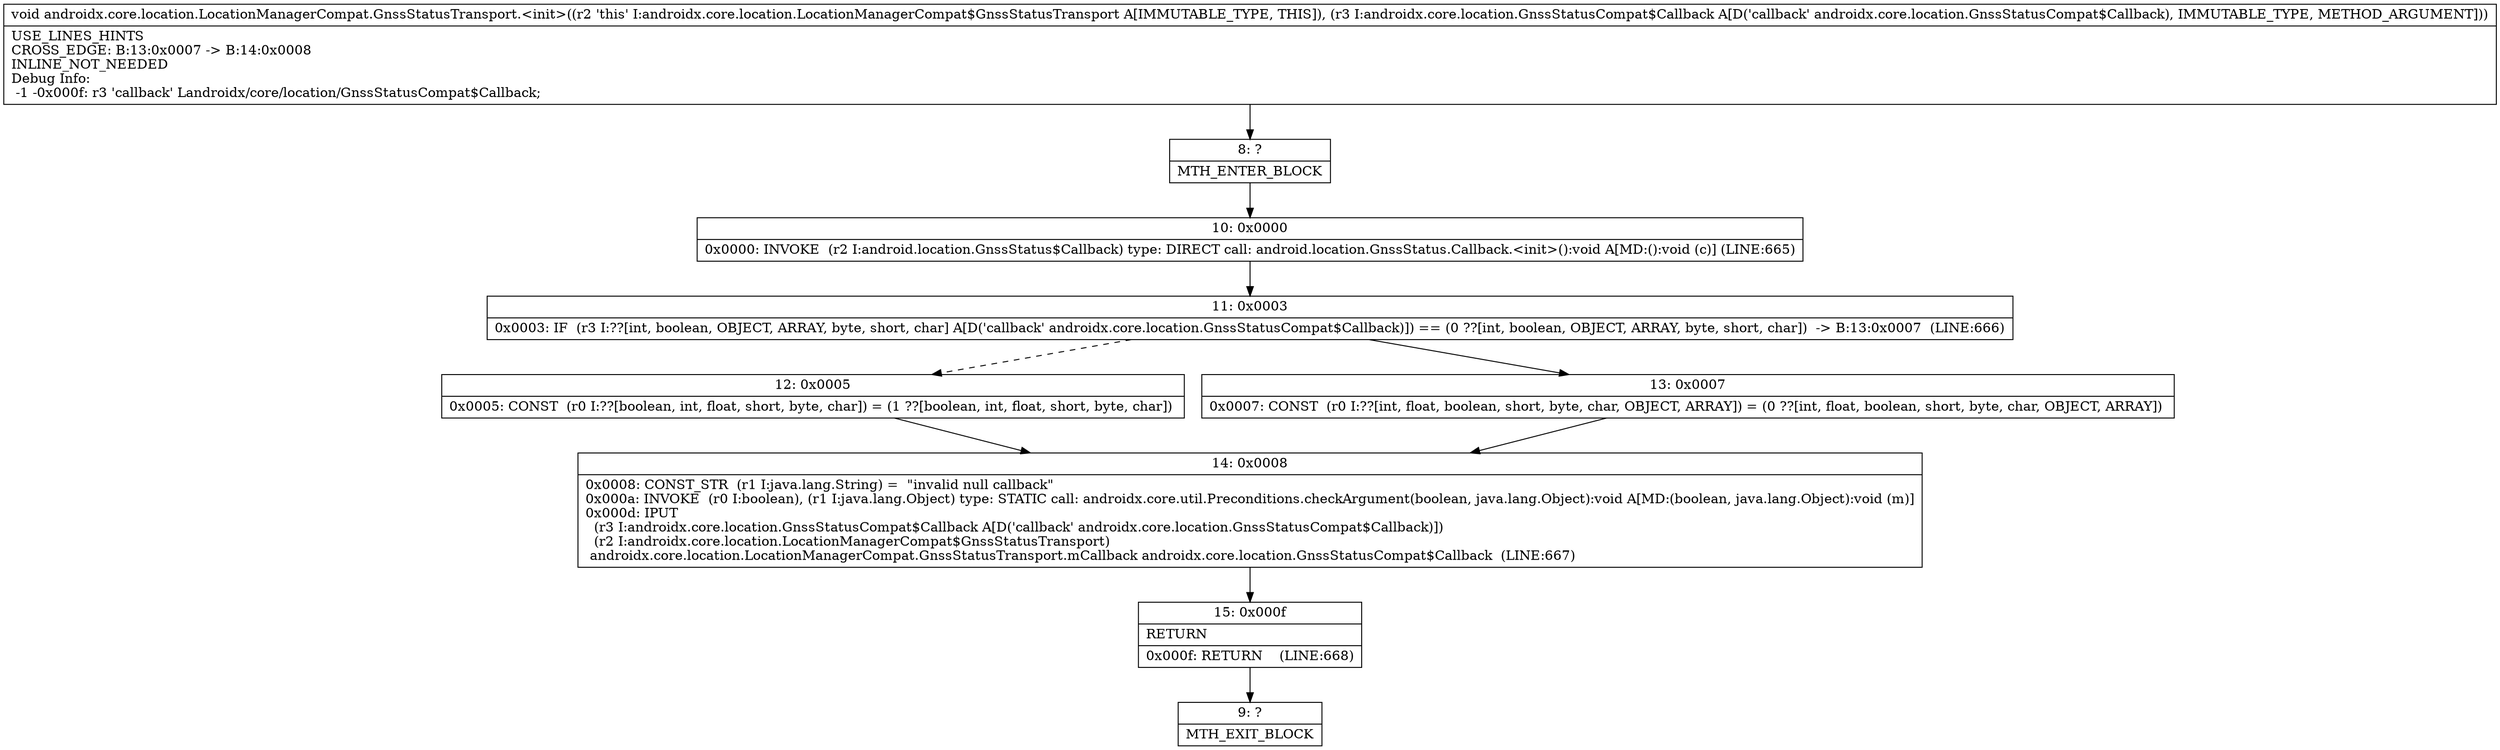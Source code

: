 digraph "CFG forandroidx.core.location.LocationManagerCompat.GnssStatusTransport.\<init\>(Landroidx\/core\/location\/GnssStatusCompat$Callback;)V" {
Node_8 [shape=record,label="{8\:\ ?|MTH_ENTER_BLOCK\l}"];
Node_10 [shape=record,label="{10\:\ 0x0000|0x0000: INVOKE  (r2 I:android.location.GnssStatus$Callback) type: DIRECT call: android.location.GnssStatus.Callback.\<init\>():void A[MD:():void (c)] (LINE:665)\l}"];
Node_11 [shape=record,label="{11\:\ 0x0003|0x0003: IF  (r3 I:??[int, boolean, OBJECT, ARRAY, byte, short, char] A[D('callback' androidx.core.location.GnssStatusCompat$Callback)]) == (0 ??[int, boolean, OBJECT, ARRAY, byte, short, char])  \-\> B:13:0x0007  (LINE:666)\l}"];
Node_12 [shape=record,label="{12\:\ 0x0005|0x0005: CONST  (r0 I:??[boolean, int, float, short, byte, char]) = (1 ??[boolean, int, float, short, byte, char]) \l}"];
Node_14 [shape=record,label="{14\:\ 0x0008|0x0008: CONST_STR  (r1 I:java.lang.String) =  \"invalid null callback\" \l0x000a: INVOKE  (r0 I:boolean), (r1 I:java.lang.Object) type: STATIC call: androidx.core.util.Preconditions.checkArgument(boolean, java.lang.Object):void A[MD:(boolean, java.lang.Object):void (m)]\l0x000d: IPUT  \l  (r3 I:androidx.core.location.GnssStatusCompat$Callback A[D('callback' androidx.core.location.GnssStatusCompat$Callback)])\l  (r2 I:androidx.core.location.LocationManagerCompat$GnssStatusTransport)\l androidx.core.location.LocationManagerCompat.GnssStatusTransport.mCallback androidx.core.location.GnssStatusCompat$Callback  (LINE:667)\l}"];
Node_15 [shape=record,label="{15\:\ 0x000f|RETURN\l|0x000f: RETURN    (LINE:668)\l}"];
Node_9 [shape=record,label="{9\:\ ?|MTH_EXIT_BLOCK\l}"];
Node_13 [shape=record,label="{13\:\ 0x0007|0x0007: CONST  (r0 I:??[int, float, boolean, short, byte, char, OBJECT, ARRAY]) = (0 ??[int, float, boolean, short, byte, char, OBJECT, ARRAY]) \l}"];
MethodNode[shape=record,label="{void androidx.core.location.LocationManagerCompat.GnssStatusTransport.\<init\>((r2 'this' I:androidx.core.location.LocationManagerCompat$GnssStatusTransport A[IMMUTABLE_TYPE, THIS]), (r3 I:androidx.core.location.GnssStatusCompat$Callback A[D('callback' androidx.core.location.GnssStatusCompat$Callback), IMMUTABLE_TYPE, METHOD_ARGUMENT]))  | USE_LINES_HINTS\lCROSS_EDGE: B:13:0x0007 \-\> B:14:0x0008\lINLINE_NOT_NEEDED\lDebug Info:\l  \-1 \-0x000f: r3 'callback' Landroidx\/core\/location\/GnssStatusCompat$Callback;\l}"];
MethodNode -> Node_8;Node_8 -> Node_10;
Node_10 -> Node_11;
Node_11 -> Node_12[style=dashed];
Node_11 -> Node_13;
Node_12 -> Node_14;
Node_14 -> Node_15;
Node_15 -> Node_9;
Node_13 -> Node_14;
}

